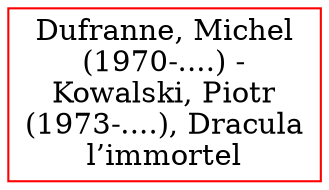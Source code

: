 // Notice UMLRM0186
digraph UMLRM0186 {
	node [align=left shape=rect]
	size="20,20"
	rankdir=BT
	UMLRM0186 [label="Dufranne, Michel
(1970-....) -
Kowalski, Piotr
(1973-....), Dracula
l’immortel" color=red]
}
